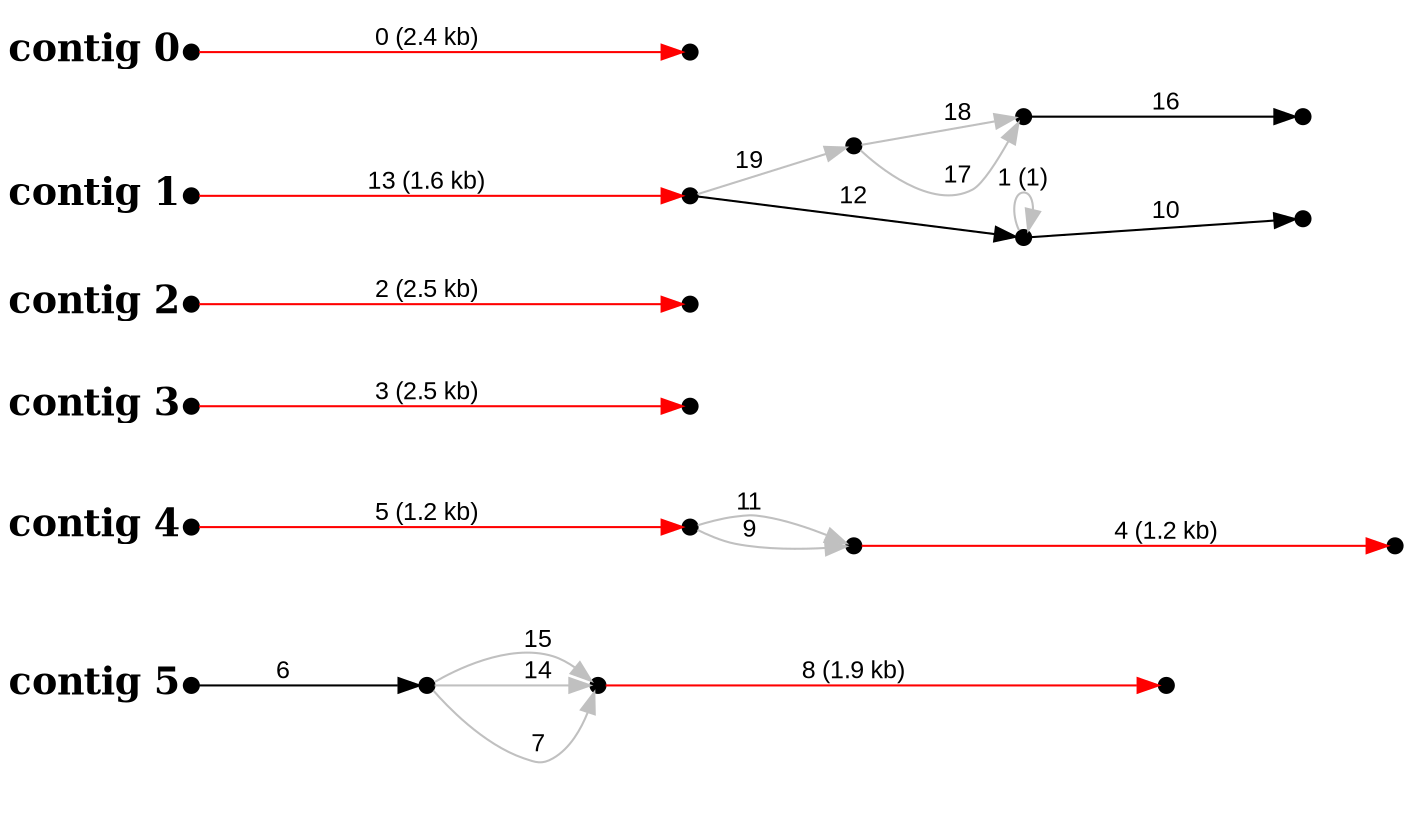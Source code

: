 digraph G {

node [width=0.1,height=0.1,fontsize=10,shape=point];
edge [fontsize=12,penwidth=1,arrowsize=1,fontname=Arial];
margin=1.0;
rankdir=LR;
labeljust=l;
margin=0;

subgraph cluster5 {
color=white;
14 -> 15 [minlen=2,color=black,label="6",taillabel="contig 5",labelangle=180,weight=10000,labeldistance=5,labelfontsize=18,labelfontname="Times-Bold"];
15 -> 16 [minlen=1,color=gray,label="7"];
15 -> 16 [minlen=1,color=gray,label="14"];
15 -> 16 [minlen=1,color=gray,label="15"];
16 -> 17 [minlen=4,color=red,label="8 (1.9 kb)"];
}

subgraph cluster4 {
color=white;
11 -> 10 [minlen=4,color=red,label="4 (1.2 kb)"];
12 -> 11 [minlen=1,color=gray,label="9"];
12 -> 11 [minlen=1,color=gray,label="11"];
13 -> 12 [minlen=4,color=red,label="5 (1.2 kb)",taillabel="contig 4",labelangle=180,weight=10000,labeldistance=5,labelfontsize=18,labelfontname="Times-Bold"];
}

subgraph cluster3 {
color=white;
8 -> 9 [minlen=4,color=red,label="3 (2.5 kb)",taillabel="contig 3",labelangle=180,weight=10000,labeldistance=5,labelfontsize=18,labelfontname="Times-Bold"];
}

subgraph cluster2 {
color=white;
7 -> 6 [minlen=4,color=red,label="2 (2.5 kb)",taillabel="contig 2",labelangle=180,weight=10000,labeldistance=5,labelfontsize=18,labelfontname="Times-Bold"];
}

subgraph cluster1 {
color=white;
2 -> 4 [minlen=2,color=black,label="12"];
2 -> 20 [minlen=1,color=gray,label="19"];
4 -> 3 [minlen=2,color=black,label="10"];
4 -> 4 [minlen=1,color=gray,label="1 (1)"];
18 -> 2 [minlen=4,color=red,label="13 (1.6 kb)",taillabel="contig 1",labelangle=180,weight=10000,labeldistance=5,labelfontsize=18,labelfontname="Times-Bold"];
19 -> 5 [minlen=2,color=black,label="16"];
20 -> 19 [minlen=1,color=gray,label="17"];
20 -> 19 [minlen=1,color=gray,label="18"];
}

subgraph cluster0 {
color=white;
1 -> 0 [minlen=4,color=red,label="0 (2.4 kb)",taillabel="contig 0",labelangle=180,weight=10000,labeldistance=5,labelfontsize=18,labelfontname="Times-Bold"];
}

}
#done
